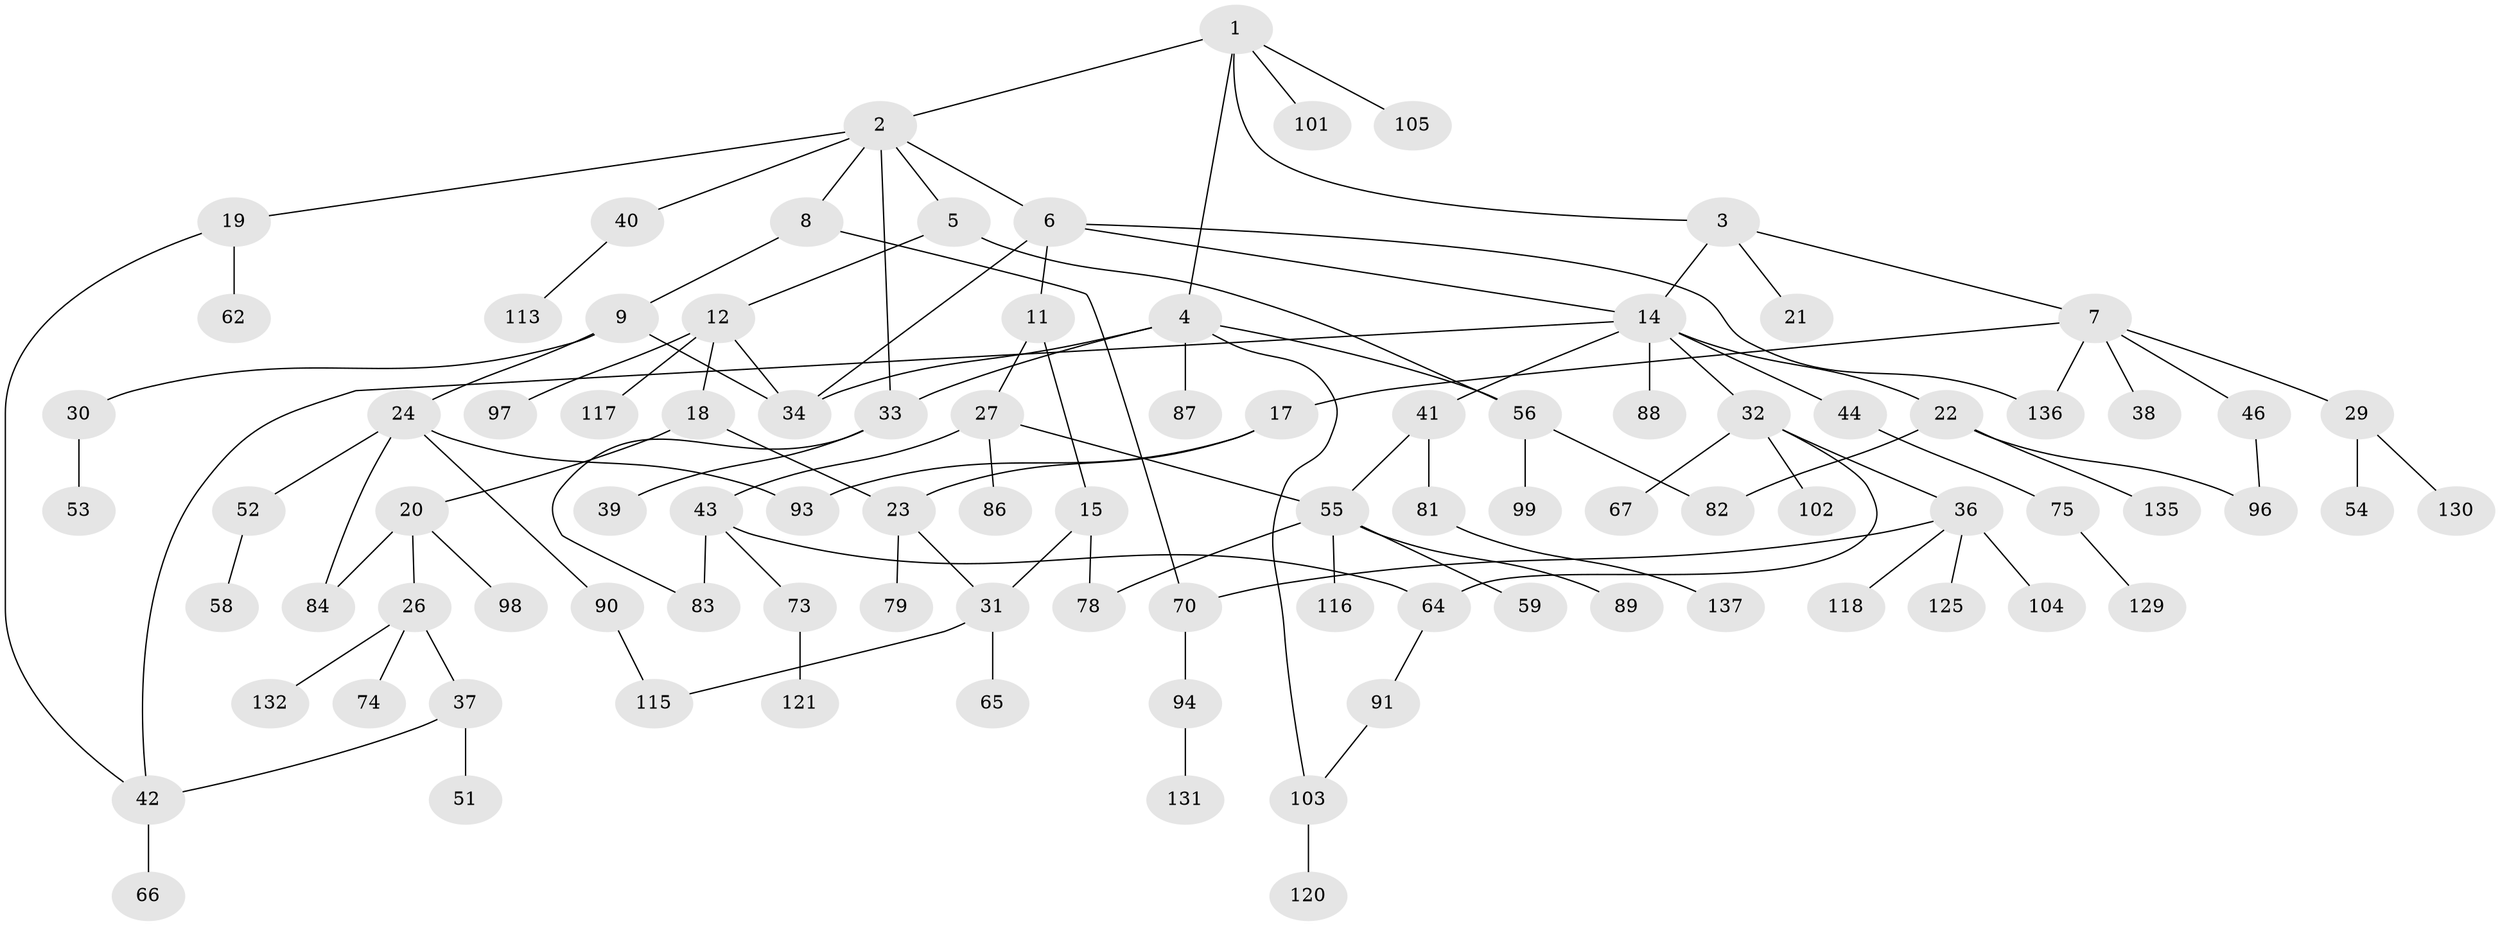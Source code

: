 // original degree distribution, {5: 0.07246376811594203, 8: 0.007246376811594203, 4: 0.13043478260869565, 3: 0.12318840579710146, 2: 0.2898550724637681, 6: 0.007246376811594203, 1: 0.3695652173913043}
// Generated by graph-tools (version 1.1) at 2025/41/03/06/25 10:41:29]
// undirected, 94 vertices, 115 edges
graph export_dot {
graph [start="1"]
  node [color=gray90,style=filled];
  1 [super="+63"];
  2 [super="+119"];
  3 [super="+109"];
  4 [super="+25"];
  5;
  6 [super="+10"];
  7 [super="+13"];
  8 [super="+28"];
  9;
  11;
  12 [super="+16"];
  14 [super="+35"];
  15 [super="+76"];
  17;
  18;
  19 [super="+57"];
  20 [super="+68"];
  21;
  22 [super="+50"];
  23 [super="+108"];
  24 [super="+49"];
  26 [super="+95"];
  27 [super="+45"];
  29 [super="+60"];
  30 [super="+47"];
  31 [super="+111"];
  32 [super="+61"];
  33 [super="+110"];
  34 [super="+85"];
  36 [super="+128"];
  37 [super="+71"];
  38;
  39;
  40 [super="+72"];
  41;
  42 [super="+106"];
  43 [super="+114"];
  44;
  46 [super="+48"];
  51;
  52;
  53;
  54 [super="+92"];
  55 [super="+80"];
  56 [super="+138"];
  58 [super="+69"];
  59;
  62;
  64 [super="+112"];
  65;
  66;
  67;
  70 [super="+134"];
  73 [super="+77"];
  74;
  75;
  78;
  79;
  81 [super="+107"];
  82;
  83;
  84;
  86;
  87;
  88;
  89 [super="+122"];
  90;
  91;
  93;
  94 [super="+123"];
  96;
  97;
  98 [super="+100"];
  99 [super="+124"];
  101;
  102;
  103 [super="+126"];
  104;
  105;
  113 [super="+127"];
  115;
  116;
  117;
  118;
  120;
  121;
  125;
  129 [super="+133"];
  130;
  131;
  132;
  135;
  136;
  137;
  1 -- 2;
  1 -- 3;
  1 -- 4;
  1 -- 105;
  1 -- 101;
  2 -- 5;
  2 -- 6;
  2 -- 8;
  2 -- 19;
  2 -- 40;
  2 -- 33;
  3 -- 7;
  3 -- 14;
  3 -- 21;
  4 -- 87;
  4 -- 103;
  4 -- 33;
  4 -- 56;
  4 -- 34;
  5 -- 12;
  5 -- 56;
  6 -- 34;
  6 -- 136;
  6 -- 14;
  6 -- 11;
  7 -- 17;
  7 -- 38;
  7 -- 136;
  7 -- 29;
  7 -- 46;
  8 -- 9;
  8 -- 70;
  9 -- 24;
  9 -- 30;
  9 -- 34;
  11 -- 15;
  11 -- 27;
  12 -- 97;
  12 -- 117;
  12 -- 18;
  12 -- 34;
  14 -- 22;
  14 -- 32;
  14 -- 42;
  14 -- 44;
  14 -- 88;
  14 -- 41;
  15 -- 78;
  15 -- 31;
  17 -- 93;
  17 -- 23;
  18 -- 20;
  18 -- 23;
  19 -- 62;
  19 -- 42;
  20 -- 26;
  20 -- 98;
  20 -- 84;
  22 -- 135;
  22 -- 82;
  22 -- 96;
  23 -- 31;
  23 -- 79;
  24 -- 52;
  24 -- 84;
  24 -- 90;
  24 -- 93;
  26 -- 37;
  26 -- 74;
  26 -- 132;
  27 -- 43;
  27 -- 55;
  27 -- 86;
  29 -- 54;
  29 -- 130;
  30 -- 53;
  31 -- 65;
  31 -- 115;
  32 -- 36;
  32 -- 64;
  32 -- 67;
  32 -- 102;
  33 -- 39;
  33 -- 83;
  36 -- 104;
  36 -- 118;
  36 -- 125;
  36 -- 70;
  37 -- 51;
  37 -- 42;
  40 -- 113;
  41 -- 55;
  41 -- 81;
  42 -- 66;
  43 -- 73;
  43 -- 83;
  43 -- 64;
  44 -- 75;
  46 -- 96;
  52 -- 58;
  55 -- 59;
  55 -- 89;
  55 -- 116;
  55 -- 78;
  56 -- 82;
  56 -- 99;
  64 -- 91;
  70 -- 94;
  73 -- 121;
  75 -- 129;
  81 -- 137;
  90 -- 115;
  91 -- 103;
  94 -- 131;
  103 -- 120;
}
